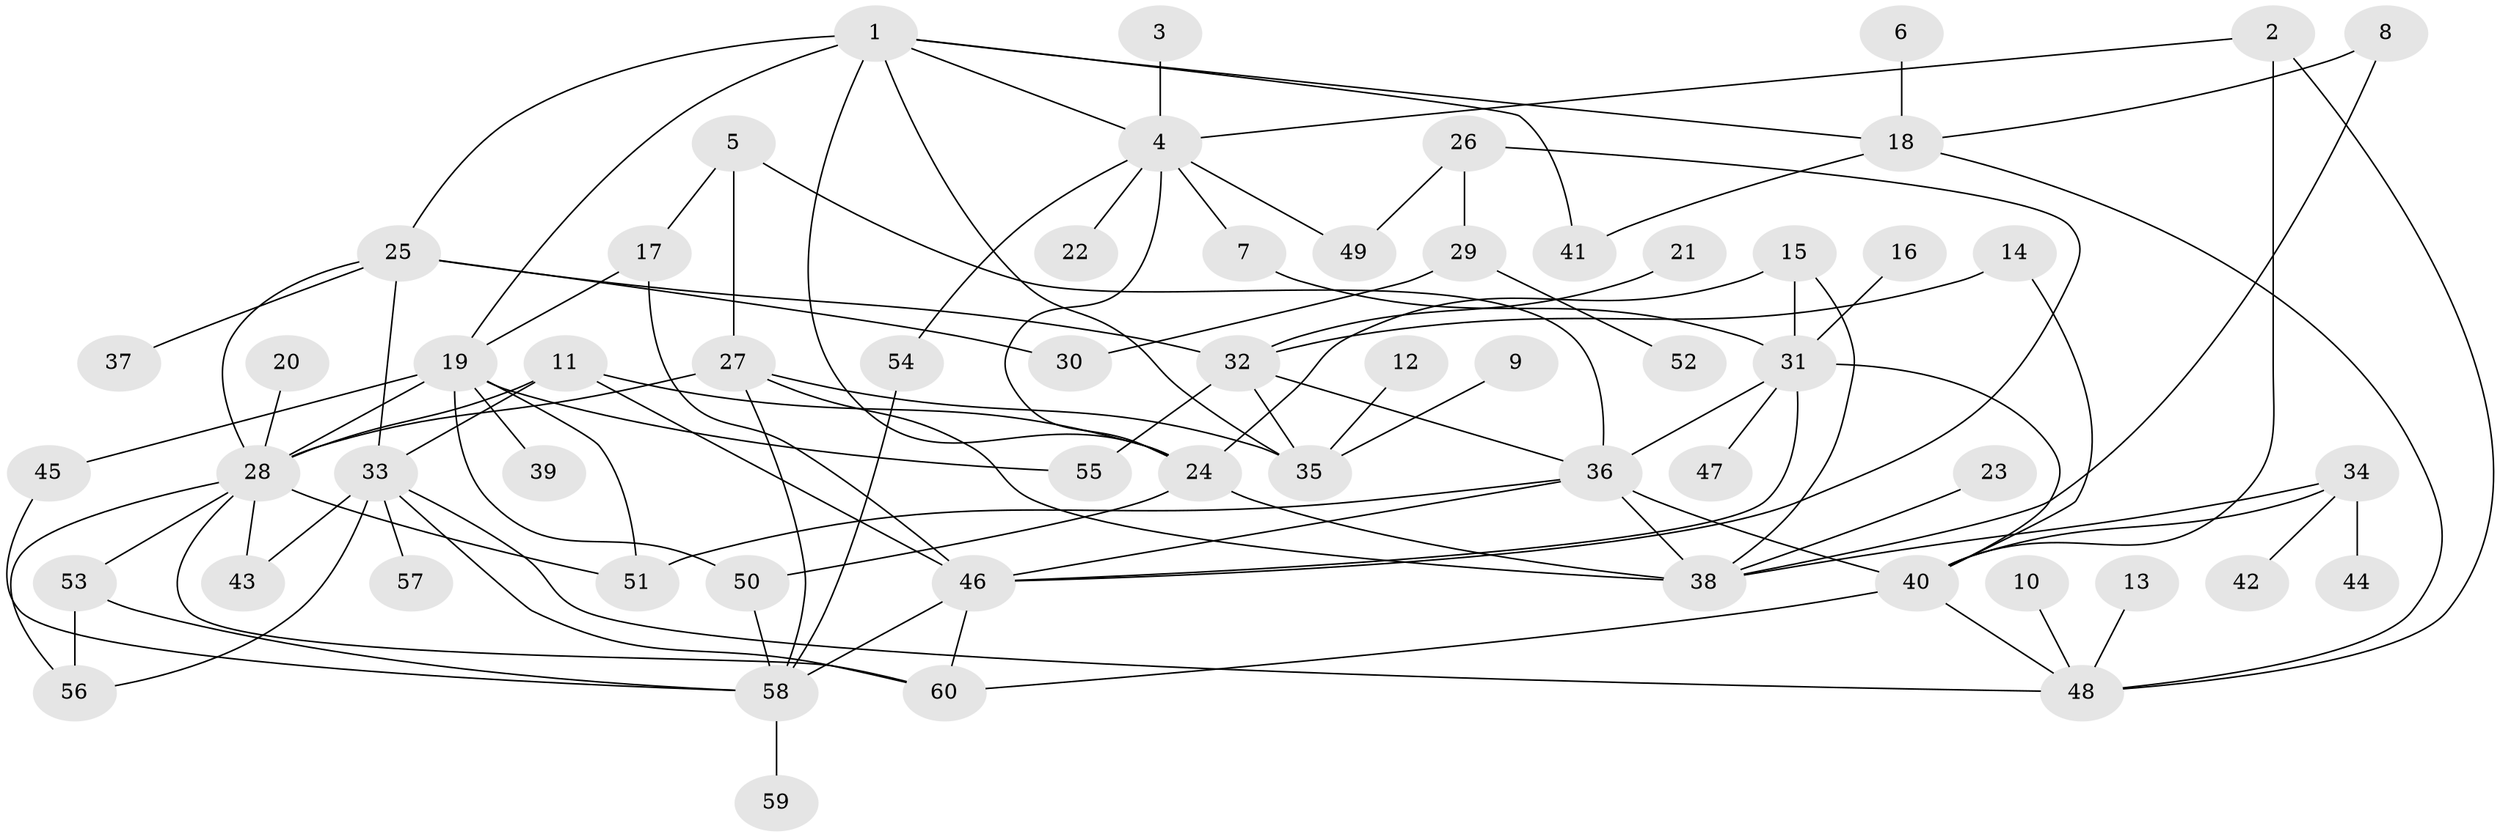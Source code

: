 // original degree distribution, {5: 0.07563025210084033, 7: 0.025210084033613446, 4: 0.11764705882352941, 1: 0.24369747899159663, 8: 0.025210084033613446, 3: 0.17647058823529413, 2: 0.31932773109243695, 6: 0.01680672268907563}
// Generated by graph-tools (version 1.1) at 2025/49/03/09/25 03:49:20]
// undirected, 60 vertices, 101 edges
graph export_dot {
graph [start="1"]
  node [color=gray90,style=filled];
  1;
  2;
  3;
  4;
  5;
  6;
  7;
  8;
  9;
  10;
  11;
  12;
  13;
  14;
  15;
  16;
  17;
  18;
  19;
  20;
  21;
  22;
  23;
  24;
  25;
  26;
  27;
  28;
  29;
  30;
  31;
  32;
  33;
  34;
  35;
  36;
  37;
  38;
  39;
  40;
  41;
  42;
  43;
  44;
  45;
  46;
  47;
  48;
  49;
  50;
  51;
  52;
  53;
  54;
  55;
  56;
  57;
  58;
  59;
  60;
  1 -- 4 [weight=1.0];
  1 -- 18 [weight=1.0];
  1 -- 19 [weight=1.0];
  1 -- 24 [weight=1.0];
  1 -- 25 [weight=1.0];
  1 -- 35 [weight=1.0];
  1 -- 41 [weight=1.0];
  2 -- 4 [weight=1.0];
  2 -- 40 [weight=2.0];
  2 -- 48 [weight=1.0];
  3 -- 4 [weight=1.0];
  4 -- 7 [weight=1.0];
  4 -- 22 [weight=1.0];
  4 -- 24 [weight=1.0];
  4 -- 49 [weight=1.0];
  4 -- 54 [weight=1.0];
  5 -- 17 [weight=1.0];
  5 -- 27 [weight=1.0];
  5 -- 36 [weight=1.0];
  6 -- 18 [weight=1.0];
  7 -- 31 [weight=1.0];
  8 -- 18 [weight=1.0];
  8 -- 38 [weight=1.0];
  9 -- 35 [weight=1.0];
  10 -- 48 [weight=1.0];
  11 -- 24 [weight=1.0];
  11 -- 28 [weight=1.0];
  11 -- 33 [weight=1.0];
  11 -- 46 [weight=1.0];
  12 -- 35 [weight=1.0];
  13 -- 48 [weight=1.0];
  14 -- 32 [weight=1.0];
  14 -- 40 [weight=1.0];
  15 -- 24 [weight=1.0];
  15 -- 31 [weight=1.0];
  15 -- 38 [weight=1.0];
  16 -- 31 [weight=1.0];
  17 -- 19 [weight=1.0];
  17 -- 46 [weight=1.0];
  18 -- 41 [weight=1.0];
  18 -- 48 [weight=1.0];
  19 -- 28 [weight=1.0];
  19 -- 39 [weight=1.0];
  19 -- 45 [weight=1.0];
  19 -- 50 [weight=1.0];
  19 -- 51 [weight=1.0];
  19 -- 55 [weight=1.0];
  20 -- 28 [weight=1.0];
  21 -- 32 [weight=1.0];
  23 -- 38 [weight=1.0];
  24 -- 38 [weight=1.0];
  24 -- 50 [weight=1.0];
  25 -- 28 [weight=1.0];
  25 -- 30 [weight=1.0];
  25 -- 32 [weight=1.0];
  25 -- 33 [weight=1.0];
  25 -- 37 [weight=1.0];
  26 -- 29 [weight=1.0];
  26 -- 46 [weight=1.0];
  26 -- 49 [weight=1.0];
  27 -- 28 [weight=1.0];
  27 -- 35 [weight=1.0];
  27 -- 38 [weight=1.0];
  27 -- 58 [weight=1.0];
  28 -- 43 [weight=1.0];
  28 -- 51 [weight=1.0];
  28 -- 53 [weight=1.0];
  28 -- 56 [weight=1.0];
  28 -- 60 [weight=1.0];
  29 -- 30 [weight=1.0];
  29 -- 52 [weight=1.0];
  31 -- 36 [weight=2.0];
  31 -- 40 [weight=1.0];
  31 -- 46 [weight=1.0];
  31 -- 47 [weight=1.0];
  32 -- 35 [weight=1.0];
  32 -- 36 [weight=1.0];
  32 -- 55 [weight=1.0];
  33 -- 43 [weight=1.0];
  33 -- 48 [weight=1.0];
  33 -- 56 [weight=1.0];
  33 -- 57 [weight=1.0];
  33 -- 60 [weight=1.0];
  34 -- 38 [weight=1.0];
  34 -- 40 [weight=1.0];
  34 -- 42 [weight=1.0];
  34 -- 44 [weight=1.0];
  36 -- 38 [weight=2.0];
  36 -- 40 [weight=1.0];
  36 -- 46 [weight=1.0];
  36 -- 51 [weight=1.0];
  40 -- 48 [weight=1.0];
  40 -- 60 [weight=1.0];
  45 -- 58 [weight=1.0];
  46 -- 58 [weight=1.0];
  46 -- 60 [weight=1.0];
  50 -- 58 [weight=1.0];
  53 -- 56 [weight=1.0];
  53 -- 58 [weight=1.0];
  54 -- 58 [weight=1.0];
  58 -- 59 [weight=1.0];
}
